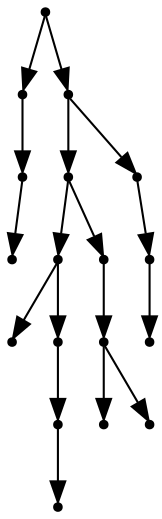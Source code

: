 digraph {
  17 [shape=point];
  2 [shape=point];
  1 [shape=point];
  0 [shape=point];
  16 [shape=point];
  12 [shape=point];
  7 [shape=point];
  3 [shape=point];
  6 [shape=point];
  5 [shape=point];
  4 [shape=point];
  11 [shape=point];
  10 [shape=point];
  8 [shape=point];
  9 [shape=point];
  15 [shape=point];
  14 [shape=point];
  13 [shape=point];
17 -> 2;
2 -> 1;
1 -> 0;
17 -> 16;
16 -> 12;
12 -> 7;
7 -> 3;
7 -> 6;
6 -> 5;
5 -> 4;
12 -> 11;
11 -> 10;
10 -> 8;
10 -> 9;
16 -> 15;
15 -> 14;
14 -> 13;
}

